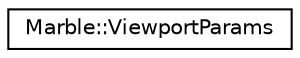 digraph "Graphical Class Hierarchy"
{
  edge [fontname="Helvetica",fontsize="10",labelfontname="Helvetica",labelfontsize="10"];
  node [fontname="Helvetica",fontsize="10",shape=record];
  rankdir="LR";
  Node1 [label="Marble::ViewportParams",height=0.2,width=0.4,color="black", fillcolor="white", style="filled",URL="$class_marble_1_1_viewport_params.html",tooltip="A public class that controls what is visible in the viewport of a Marble map. "];
}

